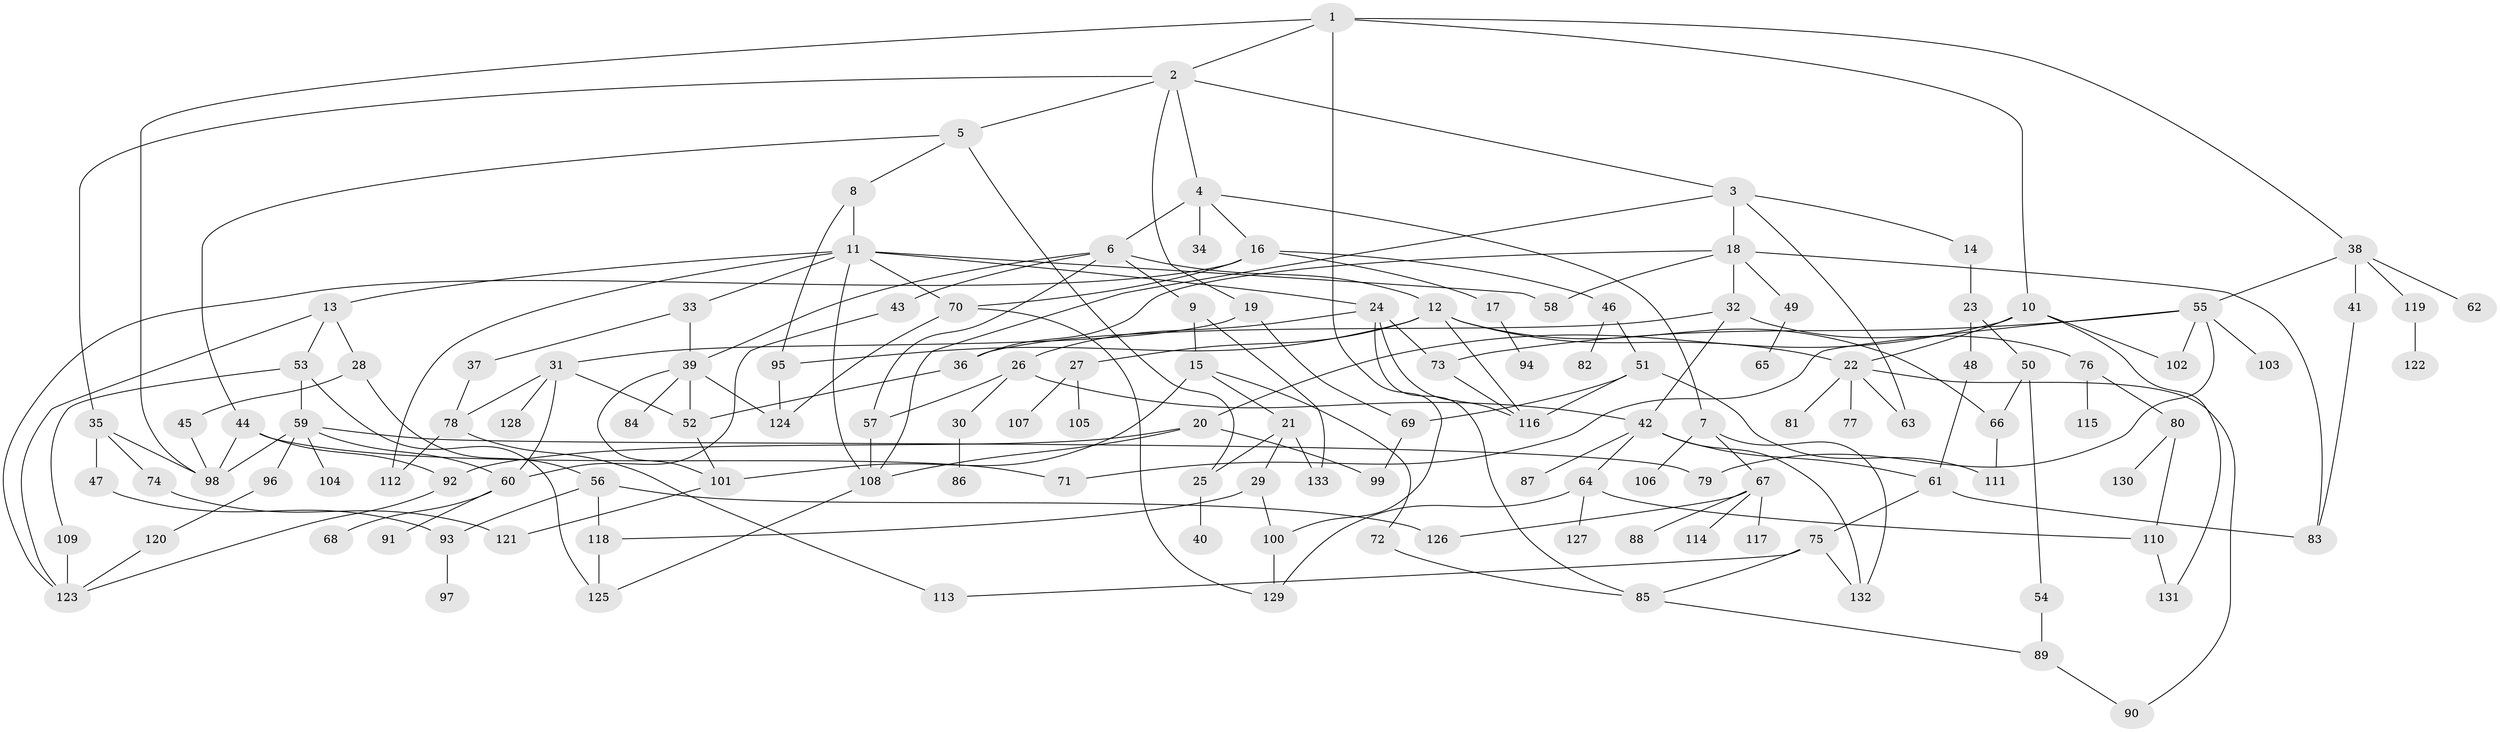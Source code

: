 // Generated by graph-tools (version 1.1) at 2025/13/03/09/25 04:13:29]
// undirected, 133 vertices, 197 edges
graph export_dot {
graph [start="1"]
  node [color=gray90,style=filled];
  1;
  2;
  3;
  4;
  5;
  6;
  7;
  8;
  9;
  10;
  11;
  12;
  13;
  14;
  15;
  16;
  17;
  18;
  19;
  20;
  21;
  22;
  23;
  24;
  25;
  26;
  27;
  28;
  29;
  30;
  31;
  32;
  33;
  34;
  35;
  36;
  37;
  38;
  39;
  40;
  41;
  42;
  43;
  44;
  45;
  46;
  47;
  48;
  49;
  50;
  51;
  52;
  53;
  54;
  55;
  56;
  57;
  58;
  59;
  60;
  61;
  62;
  63;
  64;
  65;
  66;
  67;
  68;
  69;
  70;
  71;
  72;
  73;
  74;
  75;
  76;
  77;
  78;
  79;
  80;
  81;
  82;
  83;
  84;
  85;
  86;
  87;
  88;
  89;
  90;
  91;
  92;
  93;
  94;
  95;
  96;
  97;
  98;
  99;
  100;
  101;
  102;
  103;
  104;
  105;
  106;
  107;
  108;
  109;
  110;
  111;
  112;
  113;
  114;
  115;
  116;
  117;
  118;
  119;
  120;
  121;
  122;
  123;
  124;
  125;
  126;
  127;
  128;
  129;
  130;
  131;
  132;
  133;
  1 -- 2;
  1 -- 10;
  1 -- 38;
  1 -- 98;
  1 -- 100;
  2 -- 3;
  2 -- 4;
  2 -- 5;
  2 -- 19;
  2 -- 35;
  3 -- 14;
  3 -- 18;
  3 -- 63;
  3 -- 108;
  4 -- 6;
  4 -- 7;
  4 -- 16;
  4 -- 34;
  5 -- 8;
  5 -- 44;
  5 -- 25;
  6 -- 9;
  6 -- 12;
  6 -- 39;
  6 -- 43;
  6 -- 57;
  7 -- 67;
  7 -- 106;
  7 -- 132;
  8 -- 11;
  8 -- 95;
  9 -- 15;
  9 -- 133;
  10 -- 20;
  10 -- 102;
  10 -- 131;
  10 -- 22;
  11 -- 13;
  11 -- 24;
  11 -- 33;
  11 -- 58;
  11 -- 70;
  11 -- 112;
  11 -- 108;
  12 -- 22;
  12 -- 27;
  12 -- 116;
  12 -- 66;
  12 -- 95;
  13 -- 28;
  13 -- 53;
  13 -- 123;
  14 -- 23;
  15 -- 21;
  15 -- 72;
  15 -- 101;
  16 -- 17;
  16 -- 46;
  16 -- 70;
  16 -- 123;
  17 -- 94;
  18 -- 32;
  18 -- 36;
  18 -- 49;
  18 -- 83;
  18 -- 58;
  19 -- 31;
  19 -- 69;
  20 -- 92;
  20 -- 99;
  20 -- 108;
  21 -- 25;
  21 -- 29;
  21 -- 133;
  22 -- 77;
  22 -- 81;
  22 -- 63;
  22 -- 90;
  23 -- 48;
  23 -- 50;
  24 -- 26;
  24 -- 116;
  24 -- 73;
  24 -- 85;
  25 -- 40;
  26 -- 30;
  26 -- 42;
  26 -- 57;
  27 -- 105;
  27 -- 107;
  28 -- 45;
  28 -- 56;
  29 -- 100;
  29 -- 118;
  30 -- 86;
  31 -- 52;
  31 -- 60;
  31 -- 78;
  31 -- 128;
  32 -- 76;
  32 -- 42;
  32 -- 36;
  33 -- 37;
  33 -- 39;
  35 -- 47;
  35 -- 74;
  35 -- 98;
  36 -- 52;
  37 -- 78;
  38 -- 41;
  38 -- 55;
  38 -- 62;
  38 -- 119;
  39 -- 84;
  39 -- 101;
  39 -- 124;
  39 -- 52;
  41 -- 83;
  42 -- 64;
  42 -- 87;
  42 -- 132;
  42 -- 61;
  43 -- 60;
  44 -- 98;
  44 -- 92;
  44 -- 71;
  45 -- 98;
  46 -- 51;
  46 -- 82;
  47 -- 93;
  48 -- 61;
  49 -- 65;
  50 -- 54;
  50 -- 66;
  51 -- 69;
  51 -- 111;
  51 -- 116;
  52 -- 101;
  53 -- 59;
  53 -- 109;
  53 -- 125;
  54 -- 89;
  55 -- 71;
  55 -- 73;
  55 -- 103;
  55 -- 102;
  55 -- 79;
  56 -- 118;
  56 -- 126;
  56 -- 93;
  57 -- 108;
  59 -- 79;
  59 -- 96;
  59 -- 104;
  59 -- 98;
  59 -- 60;
  60 -- 68;
  60 -- 91;
  61 -- 75;
  61 -- 83;
  64 -- 127;
  64 -- 129;
  64 -- 110;
  66 -- 111;
  67 -- 88;
  67 -- 114;
  67 -- 117;
  67 -- 126;
  69 -- 99;
  70 -- 124;
  70 -- 129;
  72 -- 85;
  73 -- 116;
  74 -- 121;
  75 -- 85;
  75 -- 132;
  75 -- 113;
  76 -- 80;
  76 -- 115;
  78 -- 112;
  78 -- 113;
  80 -- 110;
  80 -- 130;
  85 -- 89;
  89 -- 90;
  92 -- 123;
  93 -- 97;
  95 -- 124;
  96 -- 120;
  100 -- 129;
  101 -- 121;
  108 -- 125;
  109 -- 123;
  110 -- 131;
  118 -- 125;
  119 -- 122;
  120 -- 123;
}
